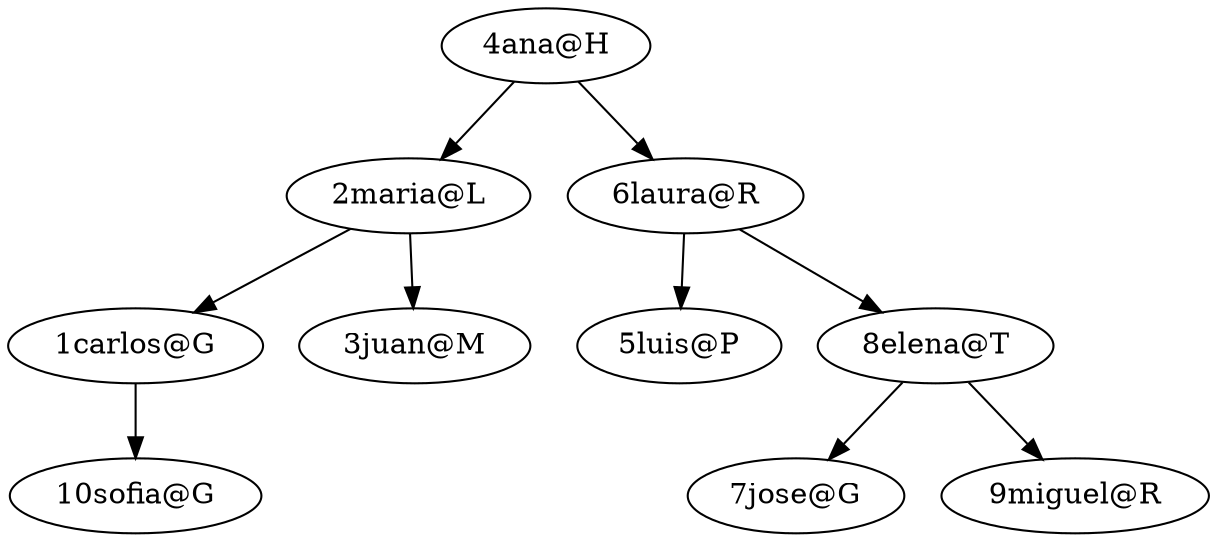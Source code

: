 digraph G {
Nodo0x7f856fe73370[label = "4ana@H"]
Nodo0x7f856fe73370->Nodo0x7f8575d631e0
Nodo0x7f856fe73370->Nodo0x7f856fe826b0
Nodo0x7f8575d631e0[label = "2maria@L"]
Nodo0x7f8575d631e0->Nodo0x7f8575d60780
Nodo0x7f8575d631e0->Nodo0x7f856fe39ff0
Nodo0x7f8575d60780[label = "1carlos@G"]
Nodo0x7f8575d60780->Nodo0x7f8575d62e70
Nodo0x7f8575d62e70[label = "10sofia@G"]
Nodo0x7f856fe39ff0[label = "3juan@M"]
Nodo0x7f856fe826b0[label = "6laura@R"]
Nodo0x7f856fe826b0->Nodo0x7f856fec68f0
Nodo0x7f856fe826b0->Nodo0x7f8575d59180
Nodo0x7f856fec68f0[label = "5luis@P"]
Nodo0x7f8575d59180[label = "8elena@T"]
Nodo0x7f8575d59180->Nodo0x7f856fe72740
Nodo0x7f8575d59180->Nodo0x7f8575d4f780
Nodo0x7f856fe72740[label = "7jose@G"]
Nodo0x7f8575d4f780[label = "9miguel@R"]
}
